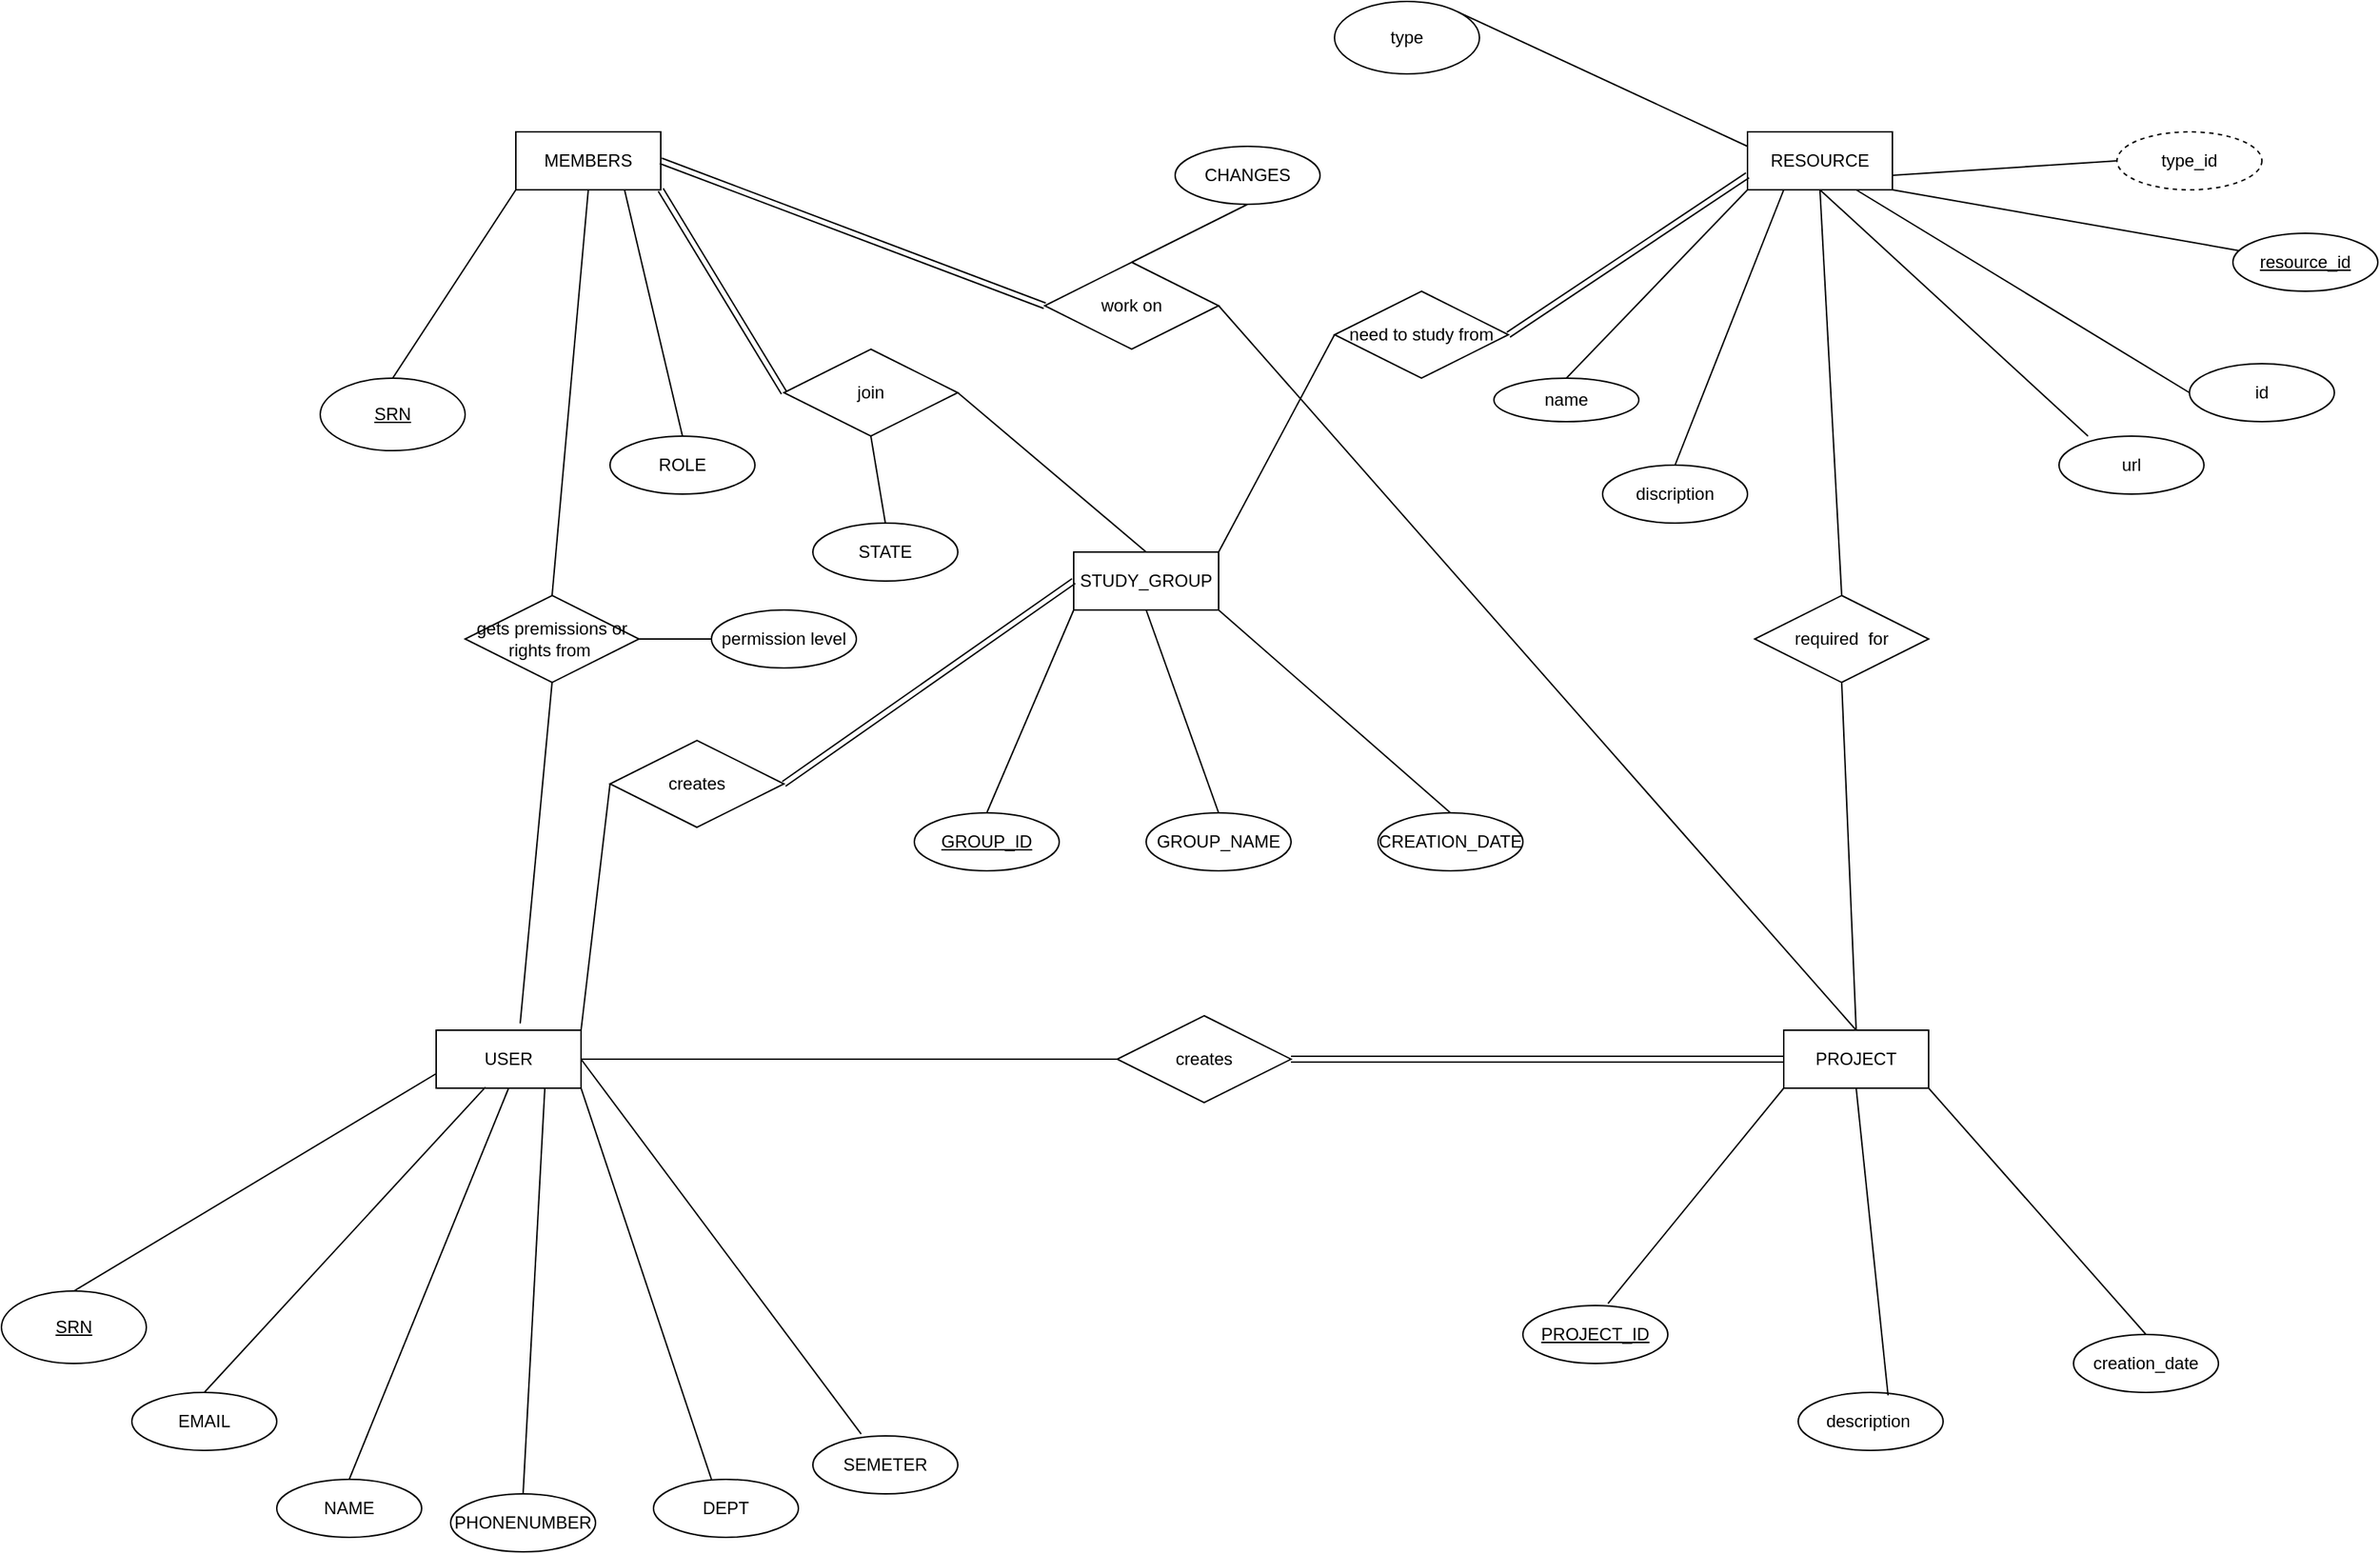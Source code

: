<mxfile>
    <diagram name="Page-1" id="HDVp-6DqwkPNFjOhexU3">
        <mxGraphModel dx="768" dy="1966" grid="1" gridSize="10" guides="1" tooltips="1" connect="1" arrows="1" fold="1" page="1" pageScale="1" pageWidth="850" pageHeight="1100" math="0" shadow="0">
            <root>
                <mxCell id="0"/>
                <mxCell id="1" parent="0"/>
                <mxCell id="YQubhWQlvwatm8_Td63F-9" value="USER" style="whiteSpace=wrap;html=1;align=center;" parent="1" vertex="1">
                    <mxGeometry x="320" y="100" width="100" height="40" as="geometry"/>
                </mxCell>
                <mxCell id="YQubhWQlvwatm8_Td63F-11" value="MEMBERS" style="whiteSpace=wrap;html=1;align=center;" parent="1" vertex="1">
                    <mxGeometry x="375" y="-520" width="100" height="40" as="geometry"/>
                </mxCell>
                <mxCell id="YQubhWQlvwatm8_Td63F-12" value="PROJECT" style="whiteSpace=wrap;html=1;align=center;" parent="1" vertex="1">
                    <mxGeometry x="1250" y="100" width="100" height="40" as="geometry"/>
                </mxCell>
                <mxCell id="YQubhWQlvwatm8_Td63F-14" value="RESOURCE" style="whiteSpace=wrap;html=1;align=center;" parent="1" vertex="1">
                    <mxGeometry x="1225" y="-520" width="100" height="40" as="geometry"/>
                </mxCell>
                <mxCell id="YQubhWQlvwatm8_Td63F-15" value="STUDY_GROUP" style="whiteSpace=wrap;html=1;align=center;" parent="1" vertex="1">
                    <mxGeometry x="760" y="-230" width="100" height="40" as="geometry"/>
                </mxCell>
                <mxCell id="YQubhWQlvwatm8_Td63F-19" value="EMAIL" style="ellipse;whiteSpace=wrap;html=1;align=center;" parent="1" vertex="1">
                    <mxGeometry x="110" y="350" width="100" height="40" as="geometry"/>
                </mxCell>
                <mxCell id="YQubhWQlvwatm8_Td63F-20" value="NAME" style="ellipse;whiteSpace=wrap;html=1;align=center;" parent="1" vertex="1">
                    <mxGeometry x="210" y="410" width="100" height="40" as="geometry"/>
                </mxCell>
                <mxCell id="YQubhWQlvwatm8_Td63F-21" value="PHONENUMBER" style="ellipse;whiteSpace=wrap;html=1;align=center;" parent="1" vertex="1">
                    <mxGeometry x="330" y="420" width="100" height="40" as="geometry"/>
                </mxCell>
                <mxCell id="YQubhWQlvwatm8_Td63F-29" value="SRN" style="ellipse;whiteSpace=wrap;html=1;align=center;fontStyle=4;" parent="1" vertex="1">
                    <mxGeometry x="20" y="280" width="100" height="50" as="geometry"/>
                </mxCell>
                <mxCell id="YQubhWQlvwatm8_Td63F-33" value="" style="endArrow=none;html=1;rounded=0;entryX=0.34;entryY=0.983;entryDx=0;entryDy=0;entryPerimeter=0;exitX=0.5;exitY=0;exitDx=0;exitDy=0;" parent="1" source="YQubhWQlvwatm8_Td63F-19" target="YQubhWQlvwatm8_Td63F-9" edge="1">
                    <mxGeometry width="50" height="50" relative="1" as="geometry">
                        <mxPoint x="890" y="520" as="sourcePoint"/>
                        <mxPoint x="940" y="470" as="targetPoint"/>
                        <Array as="points"/>
                    </mxGeometry>
                </mxCell>
                <mxCell id="YQubhWQlvwatm8_Td63F-34" value="" style="endArrow=none;html=1;rounded=0;entryX=0;entryY=0.75;entryDx=0;entryDy=0;exitX=0.5;exitY=0;exitDx=0;exitDy=0;" parent="1" source="YQubhWQlvwatm8_Td63F-29" target="YQubhWQlvwatm8_Td63F-9" edge="1">
                    <mxGeometry width="50" height="50" relative="1" as="geometry">
                        <mxPoint x="70" y="270" as="sourcePoint"/>
                        <mxPoint x="150" y="150" as="targetPoint"/>
                        <Array as="points"/>
                    </mxGeometry>
                </mxCell>
                <mxCell id="YQubhWQlvwatm8_Td63F-35" value="" style="endArrow=none;html=1;rounded=0;exitX=0.5;exitY=0;exitDx=0;exitDy=0;entryX=0.75;entryY=1;entryDx=0;entryDy=0;" parent="1" source="YQubhWQlvwatm8_Td63F-21" target="YQubhWQlvwatm8_Td63F-9" edge="1">
                    <mxGeometry width="50" height="50" relative="1" as="geometry">
                        <mxPoint x="370" y="320" as="sourcePoint"/>
                        <mxPoint x="420" y="270" as="targetPoint"/>
                    </mxGeometry>
                </mxCell>
                <mxCell id="YQubhWQlvwatm8_Td63F-36" value="" style="endArrow=none;html=1;rounded=0;entryX=0.5;entryY=1;entryDx=0;entryDy=0;exitX=0.5;exitY=0;exitDx=0;exitDy=0;" parent="1" source="YQubhWQlvwatm8_Td63F-20" target="YQubhWQlvwatm8_Td63F-9" edge="1">
                    <mxGeometry width="50" height="50" relative="1" as="geometry">
                        <mxPoint x="270" y="350" as="sourcePoint"/>
                        <mxPoint x="320" y="300" as="targetPoint"/>
                    </mxGeometry>
                </mxCell>
                <mxCell id="YQubhWQlvwatm8_Td63F-39" value="description&amp;nbsp;" style="ellipse;whiteSpace=wrap;html=1;align=center;" parent="1" vertex="1">
                    <mxGeometry x="1260" y="350" width="100" height="40" as="geometry"/>
                </mxCell>
                <mxCell id="YQubhWQlvwatm8_Td63F-41" value="SEMETER" style="ellipse;whiteSpace=wrap;html=1;align=center;" parent="1" vertex="1">
                    <mxGeometry x="580" y="380" width="100" height="40" as="geometry"/>
                </mxCell>
                <mxCell id="YQubhWQlvwatm8_Td63F-42" value="DEPT" style="ellipse;whiteSpace=wrap;html=1;align=center;" parent="1" vertex="1">
                    <mxGeometry x="470" y="410" width="100" height="40" as="geometry"/>
                </mxCell>
                <mxCell id="YQubhWQlvwatm8_Td63F-44" value="" style="endArrow=none;html=1;rounded=0;exitX=0.4;exitY=0;exitDx=0;exitDy=0;exitPerimeter=0;entryX=1;entryY=1;entryDx=0;entryDy=0;" parent="1" source="YQubhWQlvwatm8_Td63F-42" target="YQubhWQlvwatm8_Td63F-9" edge="1">
                    <mxGeometry width="50" height="50" relative="1" as="geometry">
                        <mxPoint x="540" y="360" as="sourcePoint"/>
                        <mxPoint x="590" y="310" as="targetPoint"/>
                    </mxGeometry>
                </mxCell>
                <mxCell id="YQubhWQlvwatm8_Td63F-45" value="" style="endArrow=none;html=1;rounded=0;exitX=0.333;exitY=-0.033;exitDx=0;exitDy=0;exitPerimeter=0;entryX=1;entryY=0.5;entryDx=0;entryDy=0;" parent="1" source="YQubhWQlvwatm8_Td63F-41" target="YQubhWQlvwatm8_Td63F-9" edge="1">
                    <mxGeometry width="50" height="50" relative="1" as="geometry">
                        <mxPoint x="640" y="310" as="sourcePoint"/>
                        <mxPoint x="690" y="260" as="targetPoint"/>
                    </mxGeometry>
                </mxCell>
                <mxCell id="YQubhWQlvwatm8_Td63F-47" value="creates" style="shape=rhombus;perimeter=rhombusPerimeter;whiteSpace=wrap;html=1;align=center;" parent="1" vertex="1">
                    <mxGeometry x="790" y="90" width="120" height="60" as="geometry"/>
                </mxCell>
                <mxCell id="YQubhWQlvwatm8_Td63F-48" value="" style="endArrow=none;html=1;rounded=0;entryX=0;entryY=0.5;entryDx=0;entryDy=0;" parent="1" target="YQubhWQlvwatm8_Td63F-47" edge="1">
                    <mxGeometry width="50" height="50" relative="1" as="geometry">
                        <mxPoint x="420" y="120" as="sourcePoint"/>
                        <mxPoint x="660" y="95" as="targetPoint"/>
                    </mxGeometry>
                </mxCell>
                <mxCell id="YQubhWQlvwatm8_Td63F-52" value="PROJECT_ID" style="ellipse;whiteSpace=wrap;html=1;align=center;fontStyle=4;" parent="1" vertex="1">
                    <mxGeometry x="1070" y="290" width="100" height="40" as="geometry"/>
                </mxCell>
                <mxCell id="YQubhWQlvwatm8_Td63F-53" value="" style="endArrow=none;html=1;rounded=0;entryX=0;entryY=1;entryDx=0;entryDy=0;exitX=0.587;exitY=-0.033;exitDx=0;exitDy=0;exitPerimeter=0;" parent="1" source="YQubhWQlvwatm8_Td63F-52" target="YQubhWQlvwatm8_Td63F-12" edge="1">
                    <mxGeometry width="50" height="50" relative="1" as="geometry">
                        <mxPoint x="1160" y="240" as="sourcePoint"/>
                        <mxPoint x="1210" y="190" as="targetPoint"/>
                    </mxGeometry>
                </mxCell>
                <mxCell id="YQubhWQlvwatm8_Td63F-54" value="" style="endArrow=none;html=1;rounded=0;entryX=0.5;entryY=1;entryDx=0;entryDy=0;exitX=0.62;exitY=0.05;exitDx=0;exitDy=0;exitPerimeter=0;" parent="1" source="YQubhWQlvwatm8_Td63F-39" target="YQubhWQlvwatm8_Td63F-12" edge="1">
                    <mxGeometry width="50" height="50" relative="1" as="geometry">
                        <mxPoint x="1270" y="310" as="sourcePoint"/>
                        <mxPoint x="1320" y="260" as="targetPoint"/>
                    </mxGeometry>
                </mxCell>
                <mxCell id="YQubhWQlvwatm8_Td63F-57" value="creation_date" style="ellipse;whiteSpace=wrap;html=1;align=center;" parent="1" vertex="1">
                    <mxGeometry x="1450" y="310" width="100" height="40" as="geometry"/>
                </mxCell>
                <mxCell id="YQubhWQlvwatm8_Td63F-58" value="SRN" style="ellipse;whiteSpace=wrap;html=1;align=center;fontStyle=4;" parent="1" vertex="1">
                    <mxGeometry x="240" y="-350" width="100" height="50" as="geometry"/>
                </mxCell>
                <mxCell id="YQubhWQlvwatm8_Td63F-62" value="work on" style="shape=rhombus;perimeter=rhombusPerimeter;whiteSpace=wrap;html=1;align=center;" parent="1" vertex="1">
                    <mxGeometry x="740" y="-430" width="120" height="60" as="geometry"/>
                </mxCell>
                <mxCell id="YQubhWQlvwatm8_Td63F-64" value="" style="endArrow=none;html=1;rounded=0;exitX=0.5;exitY=0;exitDx=0;exitDy=0;entryX=1;entryY=0.5;entryDx=0;entryDy=0;" parent="1" source="YQubhWQlvwatm8_Td63F-12" target="YQubhWQlvwatm8_Td63F-62" edge="1">
                    <mxGeometry width="50" height="50" relative="1" as="geometry">
                        <mxPoint x="1340" y="100" as="sourcePoint"/>
                        <mxPoint x="1250" y="-320" as="targetPoint"/>
                    </mxGeometry>
                </mxCell>
                <mxCell id="YQubhWQlvwatm8_Td63F-67" value="" style="endArrow=none;html=1;rounded=0;entryX=0;entryY=1;entryDx=0;entryDy=0;exitX=0.5;exitY=0;exitDx=0;exitDy=0;" parent="1" source="YQubhWQlvwatm8_Td63F-58" target="YQubhWQlvwatm8_Td63F-11" edge="1">
                    <mxGeometry width="50" height="50" relative="1" as="geometry">
                        <mxPoint x="890" y="-150" as="sourcePoint"/>
                        <mxPoint x="940" y="-200" as="targetPoint"/>
                    </mxGeometry>
                </mxCell>
                <mxCell id="YQubhWQlvwatm8_Td63F-68" value="gets premissions or rights from&amp;nbsp;" style="shape=rhombus;perimeter=rhombusPerimeter;whiteSpace=wrap;html=1;align=center;" parent="1" vertex="1">
                    <mxGeometry x="340" y="-200" width="120" height="60" as="geometry"/>
                </mxCell>
                <mxCell id="YQubhWQlvwatm8_Td63F-74" value="" style="endArrow=none;html=1;rounded=0;entryX=0.5;entryY=1;entryDx=0;entryDy=0;exitX=0.5;exitY=0;exitDx=0;exitDy=0;" parent="1" source="YQubhWQlvwatm8_Td63F-68" target="YQubhWQlvwatm8_Td63F-11" edge="1">
                    <mxGeometry width="50" height="50" relative="1" as="geometry">
                        <mxPoint x="960" y="-200" as="sourcePoint"/>
                        <mxPoint x="1010" y="-250" as="targetPoint"/>
                    </mxGeometry>
                </mxCell>
                <mxCell id="YQubhWQlvwatm8_Td63F-77" value="" style="endArrow=none;html=1;rounded=0;exitX=0.58;exitY=-0.117;exitDx=0;exitDy=0;exitPerimeter=0;entryX=0.5;entryY=1;entryDx=0;entryDy=0;" parent="1" source="YQubhWQlvwatm8_Td63F-9" target="YQubhWQlvwatm8_Td63F-68" edge="1">
                    <mxGeometry width="50" height="50" relative="1" as="geometry">
                        <mxPoint x="890" y="-280" as="sourcePoint"/>
                        <mxPoint x="940" y="-330" as="targetPoint"/>
                    </mxGeometry>
                </mxCell>
                <mxCell id="YQubhWQlvwatm8_Td63F-78" value="" style="endArrow=none;html=1;rounded=0;entryX=1;entryY=1;entryDx=0;entryDy=0;exitX=0.5;exitY=0;exitDx=0;exitDy=0;" parent="1" source="YQubhWQlvwatm8_Td63F-57" target="YQubhWQlvwatm8_Td63F-12" edge="1">
                    <mxGeometry width="50" height="50" relative="1" as="geometry">
                        <mxPoint x="890" y="120" as="sourcePoint"/>
                        <mxPoint x="940" y="70" as="targetPoint"/>
                    </mxGeometry>
                </mxCell>
                <mxCell id="YQubhWQlvwatm8_Td63F-81" value="GROUP_ID" style="ellipse;whiteSpace=wrap;html=1;align=center;fontStyle=4;" parent="1" vertex="1">
                    <mxGeometry x="650" y="-50" width="100" height="40" as="geometry"/>
                </mxCell>
                <mxCell id="YQubhWQlvwatm8_Td63F-82" value="GROUP_NAME" style="ellipse;whiteSpace=wrap;html=1;align=center;" parent="1" vertex="1">
                    <mxGeometry x="810" y="-50" width="100" height="40" as="geometry"/>
                </mxCell>
                <mxCell id="YQubhWQlvwatm8_Td63F-83" value="CREATION_DATE" style="ellipse;whiteSpace=wrap;html=1;align=center;" parent="1" vertex="1">
                    <mxGeometry x="970" y="-50" width="100" height="40" as="geometry"/>
                </mxCell>
                <mxCell id="YQubhWQlvwatm8_Td63F-84" value="" style="endArrow=none;html=1;rounded=0;entryX=0.5;entryY=1;entryDx=0;entryDy=0;exitX=0.5;exitY=0;exitDx=0;exitDy=0;" parent="1" source="YQubhWQlvwatm8_Td63F-82" target="YQubhWQlvwatm8_Td63F-15" edge="1">
                    <mxGeometry width="50" height="50" relative="1" as="geometry">
                        <mxPoint x="890" y="660" as="sourcePoint"/>
                        <mxPoint x="940" y="610" as="targetPoint"/>
                    </mxGeometry>
                </mxCell>
                <mxCell id="YQubhWQlvwatm8_Td63F-85" value="" style="endArrow=none;html=1;rounded=0;entryX=1;entryY=1;entryDx=0;entryDy=0;exitX=0.5;exitY=0;exitDx=0;exitDy=0;" parent="1" source="YQubhWQlvwatm8_Td63F-83" target="YQubhWQlvwatm8_Td63F-15" edge="1">
                    <mxGeometry width="50" height="50" relative="1" as="geometry">
                        <mxPoint x="990" y="660" as="sourcePoint"/>
                        <mxPoint x="1040" y="610" as="targetPoint"/>
                    </mxGeometry>
                </mxCell>
                <mxCell id="YQubhWQlvwatm8_Td63F-86" value="" style="endArrow=none;html=1;rounded=0;entryX=0;entryY=1;entryDx=0;entryDy=0;exitX=0.5;exitY=0;exitDx=0;exitDy=0;" parent="1" source="YQubhWQlvwatm8_Td63F-81" target="YQubhWQlvwatm8_Td63F-15" edge="1">
                    <mxGeometry width="50" height="50" relative="1" as="geometry">
                        <mxPoint x="720" y="630" as="sourcePoint"/>
                        <mxPoint x="770" y="580" as="targetPoint"/>
                    </mxGeometry>
                </mxCell>
                <mxCell id="YQubhWQlvwatm8_Td63F-88" value="creates" style="shape=rhombus;perimeter=rhombusPerimeter;whiteSpace=wrap;html=1;align=center;direction=west;rotation=0;" parent="1" vertex="1">
                    <mxGeometry x="440" y="-100" width="120" height="60" as="geometry"/>
                </mxCell>
                <mxCell id="YQubhWQlvwatm8_Td63F-89" value="" style="endArrow=none;html=1;rounded=0;entryX=1;entryY=0.5;entryDx=0;entryDy=0;exitX=1;exitY=0;exitDx=0;exitDy=0;" parent="1" source="YQubhWQlvwatm8_Td63F-9" target="YQubhWQlvwatm8_Td63F-88" edge="1">
                    <mxGeometry width="50" height="50" relative="1" as="geometry">
                        <mxPoint x="430" y="120" as="sourcePoint"/>
                        <mxPoint x="940" y="340" as="targetPoint"/>
                    </mxGeometry>
                </mxCell>
                <mxCell id="YQubhWQlvwatm8_Td63F-91" value="join" style="shape=rhombus;perimeter=rhombusPerimeter;whiteSpace=wrap;html=1;align=center;" parent="1" vertex="1">
                    <mxGeometry x="560" y="-370" width="120" height="60" as="geometry"/>
                </mxCell>
                <mxCell id="YQubhWQlvwatm8_Td63F-92" value="" style="endArrow=none;html=1;rounded=0;entryX=1;entryY=0.5;entryDx=0;entryDy=0;exitX=0.5;exitY=0;exitDx=0;exitDy=0;" parent="1" source="YQubhWQlvwatm8_Td63F-15" target="YQubhWQlvwatm8_Td63F-91" edge="1">
                    <mxGeometry width="50" height="50" relative="1" as="geometry">
                        <mxPoint x="890" y="-10" as="sourcePoint"/>
                        <mxPoint x="940" y="-60" as="targetPoint"/>
                    </mxGeometry>
                </mxCell>
                <mxCell id="YQubhWQlvwatm8_Td63F-97" value="" style="shape=link;html=1;rounded=0;entryX=0;entryY=0.5;entryDx=0;entryDy=0;exitX=1;exitY=0.5;exitDx=0;exitDy=0;" parent="1" source="YQubhWQlvwatm8_Td63F-47" target="YQubhWQlvwatm8_Td63F-12" edge="1">
                    <mxGeometry relative="1" as="geometry">
                        <mxPoint x="830" y="-170" as="sourcePoint"/>
                        <mxPoint x="990" y="-170" as="targetPoint"/>
                    </mxGeometry>
                </mxCell>
                <mxCell id="YQubhWQlvwatm8_Td63F-100" value="" style="shape=link;html=1;rounded=0;entryX=0;entryY=0.5;entryDx=0;entryDy=0;exitX=0;exitY=0.5;exitDx=0;exitDy=0;" parent="1" source="YQubhWQlvwatm8_Td63F-88" target="YQubhWQlvwatm8_Td63F-15" edge="1">
                    <mxGeometry relative="1" as="geometry">
                        <mxPoint x="830" y="-40" as="sourcePoint"/>
                        <mxPoint x="990" y="-40" as="targetPoint"/>
                    </mxGeometry>
                </mxCell>
                <mxCell id="YQubhWQlvwatm8_Td63F-105" value="url" style="ellipse;whiteSpace=wrap;html=1;align=center;" parent="1" vertex="1">
                    <mxGeometry x="1440" y="-310" width="100" height="40" as="geometry"/>
                </mxCell>
                <mxCell id="YQubhWQlvwatm8_Td63F-106" value="discription" style="ellipse;whiteSpace=wrap;html=1;align=center;" parent="1" vertex="1">
                    <mxGeometry x="1125" y="-290" width="100" height="40" as="geometry"/>
                </mxCell>
                <mxCell id="YQubhWQlvwatm8_Td63F-107" value="name" style="ellipse;whiteSpace=wrap;html=1;align=center;" parent="1" vertex="1">
                    <mxGeometry x="1050" y="-350" width="100" height="30" as="geometry"/>
                </mxCell>
                <mxCell id="YQubhWQlvwatm8_Td63F-111" value="" style="endArrow=none;html=1;rounded=0;entryX=1;entryY=1;entryDx=0;entryDy=0;" edge="1" parent="1" source="YQubhWQlvwatm8_Td63F-119" target="YQubhWQlvwatm8_Td63F-14">
                    <mxGeometry width="50" height="50" relative="1" as="geometry">
                        <mxPoint x="890" y="-180" as="sourcePoint"/>
                        <mxPoint x="940" y="-230" as="targetPoint"/>
                    </mxGeometry>
                </mxCell>
                <mxCell id="YQubhWQlvwatm8_Td63F-112" value="" style="endArrow=none;html=1;rounded=0;entryX=0.75;entryY=1;entryDx=0;entryDy=0;exitX=0;exitY=0.5;exitDx=0;exitDy=0;" parent="1" source="YQubhWQlvwatm8_Td63F-120" target="YQubhWQlvwatm8_Td63F-14" edge="1">
                    <mxGeometry width="50" height="50" relative="1" as="geometry">
                        <mxPoint x="1534.645" y="-352.678" as="sourcePoint"/>
                        <mxPoint x="940" y="-230" as="targetPoint"/>
                    </mxGeometry>
                </mxCell>
                <mxCell id="YQubhWQlvwatm8_Td63F-113" value="" style="endArrow=none;html=1;rounded=0;entryX=0.5;entryY=1;entryDx=0;entryDy=0;exitX=0.2;exitY=0;exitDx=0;exitDy=0;exitPerimeter=0;" parent="1" source="YQubhWQlvwatm8_Td63F-105" target="YQubhWQlvwatm8_Td63F-14" edge="1">
                    <mxGeometry width="50" height="50" relative="1" as="geometry">
                        <mxPoint x="890" y="-180" as="sourcePoint"/>
                        <mxPoint x="940" y="-230" as="targetPoint"/>
                    </mxGeometry>
                </mxCell>
                <mxCell id="YQubhWQlvwatm8_Td63F-114" value="" style="endArrow=none;html=1;rounded=0;entryX=0.25;entryY=1;entryDx=0;entryDy=0;exitX=0.5;exitY=0;exitDx=0;exitDy=0;" parent="1" source="YQubhWQlvwatm8_Td63F-106" target="YQubhWQlvwatm8_Td63F-14" edge="1">
                    <mxGeometry width="50" height="50" relative="1" as="geometry">
                        <mxPoint x="890" y="-180" as="sourcePoint"/>
                        <mxPoint x="940" y="-230" as="targetPoint"/>
                    </mxGeometry>
                </mxCell>
                <mxCell id="YQubhWQlvwatm8_Td63F-115" value="" style="endArrow=none;html=1;rounded=0;entryX=0;entryY=1;entryDx=0;entryDy=0;exitX=0.5;exitY=0;exitDx=0;exitDy=0;" parent="1" source="YQubhWQlvwatm8_Td63F-107" target="YQubhWQlvwatm8_Td63F-14" edge="1">
                    <mxGeometry width="50" height="50" relative="1" as="geometry">
                        <mxPoint x="890" y="-180" as="sourcePoint"/>
                        <mxPoint x="940" y="-230" as="targetPoint"/>
                    </mxGeometry>
                </mxCell>
                <mxCell id="YQubhWQlvwatm8_Td63F-116" value="required&amp;nbsp; for" style="shape=rhombus;perimeter=rhombusPerimeter;whiteSpace=wrap;html=1;align=center;" parent="1" vertex="1">
                    <mxGeometry x="1230" y="-200" width="120" height="60" as="geometry"/>
                </mxCell>
                <mxCell id="YQubhWQlvwatm8_Td63F-117" value="" style="endArrow=none;html=1;rounded=0;entryX=0.5;entryY=1;entryDx=0;entryDy=0;exitX=0.5;exitY=0;exitDx=0;exitDy=0;" parent="1" source="YQubhWQlvwatm8_Td63F-116" target="YQubhWQlvwatm8_Td63F-14" edge="1">
                    <mxGeometry width="50" height="50" relative="1" as="geometry">
                        <mxPoint x="890" y="-180" as="sourcePoint"/>
                        <mxPoint x="940" y="-230" as="targetPoint"/>
                    </mxGeometry>
                </mxCell>
                <mxCell id="YQubhWQlvwatm8_Td63F-118" value="" style="endArrow=none;html=1;rounded=0;entryX=0.5;entryY=1;entryDx=0;entryDy=0;exitX=0.5;exitY=0;exitDx=0;exitDy=0;" parent="1" source="YQubhWQlvwatm8_Td63F-12" target="YQubhWQlvwatm8_Td63F-116" edge="1">
                    <mxGeometry width="50" height="50" relative="1" as="geometry">
                        <mxPoint x="890" y="-180" as="sourcePoint"/>
                        <mxPoint x="940" y="-230" as="targetPoint"/>
                    </mxGeometry>
                </mxCell>
                <mxCell id="YQubhWQlvwatm8_Td63F-119" value="resource_id" style="ellipse;whiteSpace=wrap;html=1;align=center;fontStyle=4;" vertex="1" parent="1">
                    <mxGeometry x="1560" y="-450" width="100" height="40" as="geometry"/>
                </mxCell>
                <mxCell id="YQubhWQlvwatm8_Td63F-120" value="id" style="ellipse;whiteSpace=wrap;html=1;align=center;" parent="1" vertex="1">
                    <mxGeometry x="1530" y="-360" width="100" height="40" as="geometry"/>
                </mxCell>
                <mxCell id="YQubhWQlvwatm8_Td63F-132" value="" style="shape=link;html=1;rounded=0;entryX=0;entryY=0.5;entryDx=0;entryDy=0;entryPerimeter=0;exitX=1;exitY=0.5;exitDx=0;exitDy=0;" parent="1" source="YQubhWQlvwatm8_Td63F-11" target="YQubhWQlvwatm8_Td63F-62" edge="1">
                    <mxGeometry relative="1" as="geometry">
                        <mxPoint x="530" y="-510" as="sourcePoint"/>
                        <mxPoint x="990" y="-210" as="targetPoint"/>
                    </mxGeometry>
                </mxCell>
                <mxCell id="YQubhWQlvwatm8_Td63F-135" value="" style="shape=link;html=1;rounded=0;exitX=1;exitY=1;exitDx=0;exitDy=0;entryX=0;entryY=0.5;entryDx=0;entryDy=0;" parent="1" source="YQubhWQlvwatm8_Td63F-11" target="YQubhWQlvwatm8_Td63F-91" edge="1">
                    <mxGeometry relative="1" as="geometry">
                        <mxPoint x="830" y="-210" as="sourcePoint"/>
                        <mxPoint x="990" y="-210" as="targetPoint"/>
                    </mxGeometry>
                </mxCell>
                <mxCell id="YQubhWQlvwatm8_Td63F-177" value="ROLE" style="ellipse;whiteSpace=wrap;html=1;align=center;" parent="1" vertex="1">
                    <mxGeometry x="440" y="-310" width="100" height="40" as="geometry"/>
                </mxCell>
                <mxCell id="YQubhWQlvwatm8_Td63F-178" value="" style="endArrow=none;html=1;rounded=0;exitX=0.5;exitY=0;exitDx=0;exitDy=0;entryX=0.75;entryY=1;entryDx=0;entryDy=0;" parent="1" source="YQubhWQlvwatm8_Td63F-177" target="YQubhWQlvwatm8_Td63F-11" edge="1">
                    <mxGeometry width="50" height="50" relative="1" as="geometry">
                        <mxPoint x="890" y="-310" as="sourcePoint"/>
                        <mxPoint x="940" y="-360" as="targetPoint"/>
                    </mxGeometry>
                </mxCell>
                <mxCell id="2" value="type" style="ellipse;whiteSpace=wrap;html=1;align=center;" vertex="1" parent="1">
                    <mxGeometry x="940" y="-610" width="100" height="50" as="geometry"/>
                </mxCell>
                <mxCell id="3" value="" style="endArrow=none;html=1;entryX=0;entryY=0.25;entryDx=0;entryDy=0;exitX=1;exitY=0;exitDx=0;exitDy=0;" edge="1" parent="1" source="2" target="YQubhWQlvwatm8_Td63F-14">
                    <mxGeometry width="50" height="50" relative="1" as="geometry">
                        <mxPoint x="960" y="-150" as="sourcePoint"/>
                        <mxPoint x="1010" y="-200" as="targetPoint"/>
                    </mxGeometry>
                </mxCell>
                <mxCell id="4" value="type_id" style="ellipse;whiteSpace=wrap;html=1;align=center;dashed=1;" vertex="1" parent="1">
                    <mxGeometry x="1480" y="-520" width="100" height="40" as="geometry"/>
                </mxCell>
                <mxCell id="5" value="" style="endArrow=none;html=1;entryX=1;entryY=0.75;entryDx=0;entryDy=0;exitX=0;exitY=0.5;exitDx=0;exitDy=0;" edge="1" parent="1" source="4" target="YQubhWQlvwatm8_Td63F-14">
                    <mxGeometry width="50" height="50" relative="1" as="geometry">
                        <mxPoint x="1330" y="-150" as="sourcePoint"/>
                        <mxPoint x="1380" y="-200" as="targetPoint"/>
                    </mxGeometry>
                </mxCell>
                <mxCell id="6" value="need to study from" style="shape=rhombus;perimeter=rhombusPerimeter;whiteSpace=wrap;html=1;align=center;" vertex="1" parent="1">
                    <mxGeometry x="940" y="-410" width="120" height="60" as="geometry"/>
                </mxCell>
                <mxCell id="7" value="" style="endArrow=none;html=1;entryX=0;entryY=0.5;entryDx=0;entryDy=0;exitX=1;exitY=0;exitDx=0;exitDy=0;" edge="1" parent="1" source="YQubhWQlvwatm8_Td63F-15" target="6">
                    <mxGeometry width="50" height="50" relative="1" as="geometry">
                        <mxPoint x="1090" y="-240" as="sourcePoint"/>
                        <mxPoint x="1140" y="-290" as="targetPoint"/>
                    </mxGeometry>
                </mxCell>
                <mxCell id="9" value="" style="shape=link;html=1;rounded=0;exitX=1;exitY=0.5;exitDx=0;exitDy=0;entryX=0;entryY=0.75;entryDx=0;entryDy=0;" edge="1" parent="1" source="6" target="YQubhWQlvwatm8_Td63F-14">
                    <mxGeometry relative="1" as="geometry">
                        <mxPoint x="1040" y="-260" as="sourcePoint"/>
                        <mxPoint x="1240" y="-600" as="targetPoint"/>
                    </mxGeometry>
                </mxCell>
                <mxCell id="11" value="permission level" style="ellipse;whiteSpace=wrap;html=1;align=center;" vertex="1" parent="1">
                    <mxGeometry x="510" y="-190" width="100" height="40" as="geometry"/>
                </mxCell>
                <mxCell id="12" value="" style="endArrow=none;html=1;exitX=1;exitY=0.5;exitDx=0;exitDy=0;entryX=0;entryY=0.5;entryDx=0;entryDy=0;" edge="1" parent="1" source="YQubhWQlvwatm8_Td63F-68" target="11">
                    <mxGeometry width="50" height="50" relative="1" as="geometry">
                        <mxPoint x="580" y="-70" as="sourcePoint"/>
                        <mxPoint x="630" y="-120" as="targetPoint"/>
                    </mxGeometry>
                </mxCell>
                <mxCell id="13" value="CHANGES" style="ellipse;whiteSpace=wrap;html=1;align=center;" vertex="1" parent="1">
                    <mxGeometry x="830" y="-510" width="100" height="40" as="geometry"/>
                </mxCell>
                <mxCell id="14" value="STATE" style="ellipse;whiteSpace=wrap;html=1;align=center;" vertex="1" parent="1">
                    <mxGeometry x="580" y="-250" width="100" height="40" as="geometry"/>
                </mxCell>
                <mxCell id="15" value="" style="endArrow=none;html=1;entryX=0.5;entryY=1;entryDx=0;entryDy=0;exitX=0.5;exitY=0;exitDx=0;exitDy=0;" edge="1" parent="1" source="14" target="YQubhWQlvwatm8_Td63F-91">
                    <mxGeometry width="50" height="50" relative="1" as="geometry">
                        <mxPoint x="730" y="-70" as="sourcePoint"/>
                        <mxPoint x="780" y="-120" as="targetPoint"/>
                    </mxGeometry>
                </mxCell>
                <mxCell id="16" value="" style="endArrow=none;html=1;entryX=0.5;entryY=1;entryDx=0;entryDy=0;exitX=0.5;exitY=0;exitDx=0;exitDy=0;" edge="1" parent="1" source="YQubhWQlvwatm8_Td63F-62" target="13">
                    <mxGeometry width="50" height="50" relative="1" as="geometry">
                        <mxPoint x="730" y="-70" as="sourcePoint"/>
                        <mxPoint x="780" y="-120" as="targetPoint"/>
                    </mxGeometry>
                </mxCell>
            </root>
        </mxGraphModel>
    </diagram>
</mxfile>
